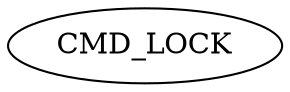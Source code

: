 digraph g {
name="Locking!CMD!";

graph []

  CMD_LOCK   [type="lock",   pattern="B" ];
  //CMD_CLEAR   [type="asyncclear",   pattern="B" ];
  //CMD_FLOW    [type="flow",   pattern="B", destpattern="A" ];


}
